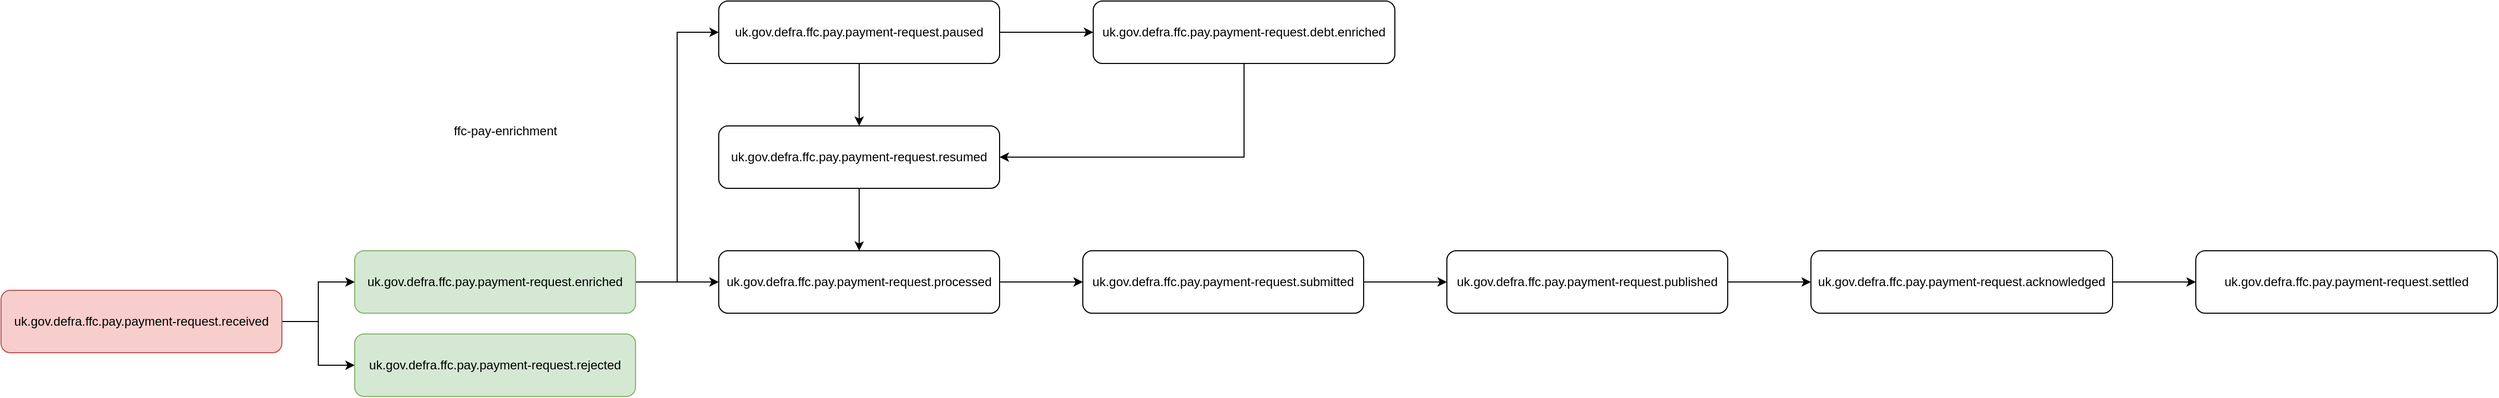 <mxfile version="20.8.20" type="github">
  <diagram name="Page-1" id="D2aRHz8PbQ4kBPc9BzQ8">
    <mxGraphModel dx="2877" dy="1116" grid="1" gridSize="10" guides="1" tooltips="1" connect="1" arrows="1" fold="1" page="1" pageScale="1" pageWidth="850" pageHeight="1100" math="0" shadow="0">
      <root>
        <mxCell id="0" />
        <mxCell id="1" parent="0" />
        <mxCell id="xI4F5Sk90rTfBBiXriHL-8" value="" style="edgeStyle=orthogonalEdgeStyle;rounded=0;orthogonalLoop=1;jettySize=auto;html=1;" edge="1" parent="1" source="xI4F5Sk90rTfBBiXriHL-1" target="xI4F5Sk90rTfBBiXriHL-7">
          <mxGeometry relative="1" as="geometry" />
        </mxCell>
        <mxCell id="xI4F5Sk90rTfBBiXriHL-16" style="edgeStyle=orthogonalEdgeStyle;rounded=0;orthogonalLoop=1;jettySize=auto;html=1;entryX=0;entryY=0.5;entryDx=0;entryDy=0;" edge="1" parent="1" source="xI4F5Sk90rTfBBiXriHL-1" target="xI4F5Sk90rTfBBiXriHL-15">
          <mxGeometry relative="1" as="geometry" />
        </mxCell>
        <mxCell id="xI4F5Sk90rTfBBiXriHL-1" value="uk.gov.defra.ffc.pay.payment-request.enriched" style="rounded=1;whiteSpace=wrap;html=1;fillColor=#d5e8d4;strokeColor=#82b366;" vertex="1" parent="1">
          <mxGeometry x="80" y="320" width="270" height="60" as="geometry" />
        </mxCell>
        <mxCell id="xI4F5Sk90rTfBBiXriHL-2" value="uk.gov.defra.ffc.pay.payment-request.rejected" style="rounded=1;whiteSpace=wrap;html=1;fillColor=#d5e8d4;strokeColor=#82b366;" vertex="1" parent="1">
          <mxGeometry x="80" y="400" width="270" height="60" as="geometry" />
        </mxCell>
        <mxCell id="xI4F5Sk90rTfBBiXriHL-5" style="edgeStyle=orthogonalEdgeStyle;rounded=0;orthogonalLoop=1;jettySize=auto;html=1;entryX=0;entryY=0.5;entryDx=0;entryDy=0;" edge="1" parent="1" source="xI4F5Sk90rTfBBiXriHL-3" target="xI4F5Sk90rTfBBiXriHL-1">
          <mxGeometry relative="1" as="geometry" />
        </mxCell>
        <mxCell id="xI4F5Sk90rTfBBiXriHL-6" style="edgeStyle=orthogonalEdgeStyle;rounded=0;orthogonalLoop=1;jettySize=auto;html=1;entryX=0;entryY=0.5;entryDx=0;entryDy=0;" edge="1" parent="1" source="xI4F5Sk90rTfBBiXriHL-3" target="xI4F5Sk90rTfBBiXriHL-2">
          <mxGeometry relative="1" as="geometry" />
        </mxCell>
        <mxCell id="xI4F5Sk90rTfBBiXriHL-3" value="uk.gov.defra.ffc.pay.payment-request.received" style="rounded=1;whiteSpace=wrap;html=1;fillColor=#f8cecc;strokeColor=#b85450;" vertex="1" parent="1">
          <mxGeometry x="-260" y="358" width="270" height="60" as="geometry" />
        </mxCell>
        <mxCell id="xI4F5Sk90rTfBBiXriHL-4" value="ffc-pay-enrichment" style="text;html=1;strokeColor=none;fillColor=none;align=center;verticalAlign=middle;whiteSpace=wrap;rounded=0;" vertex="1" parent="1">
          <mxGeometry x="160" y="190" width="130" height="30" as="geometry" />
        </mxCell>
        <mxCell id="xI4F5Sk90rTfBBiXriHL-10" value="" style="edgeStyle=orthogonalEdgeStyle;rounded=0;orthogonalLoop=1;jettySize=auto;html=1;" edge="1" parent="1" source="xI4F5Sk90rTfBBiXriHL-7" target="xI4F5Sk90rTfBBiXriHL-9">
          <mxGeometry relative="1" as="geometry" />
        </mxCell>
        <mxCell id="xI4F5Sk90rTfBBiXriHL-7" value="uk.gov.defra.ffc.pay.payment-request.processed" style="rounded=1;whiteSpace=wrap;html=1;fillColor=#d5e8d4;strokeColor=#82b366;" vertex="1" parent="1">
          <mxGeometry x="430" y="320" width="270" height="60" as="geometry" />
        </mxCell>
        <mxCell id="xI4F5Sk90rTfBBiXriHL-12" value="" style="edgeStyle=orthogonalEdgeStyle;rounded=0;orthogonalLoop=1;jettySize=auto;html=1;" edge="1" parent="1" source="xI4F5Sk90rTfBBiXriHL-9" target="xI4F5Sk90rTfBBiXriHL-11">
          <mxGeometry relative="1" as="geometry" />
        </mxCell>
        <mxCell id="xI4F5Sk90rTfBBiXriHL-9" value="uk.gov.defra.ffc.pay.payment-request.submitted" style="rounded=1;whiteSpace=wrap;html=1;fillColor=#d5e8d4;strokeColor=#82b366;" vertex="1" parent="1">
          <mxGeometry x="780" y="320" width="270" height="60" as="geometry" />
        </mxCell>
        <mxCell id="xI4F5Sk90rTfBBiXriHL-21" value="" style="edgeStyle=orthogonalEdgeStyle;rounded=0;orthogonalLoop=1;jettySize=auto;html=1;" edge="1" parent="1" source="xI4F5Sk90rTfBBiXriHL-11" target="xI4F5Sk90rTfBBiXriHL-20">
          <mxGeometry relative="1" as="geometry" />
        </mxCell>
        <mxCell id="xI4F5Sk90rTfBBiXriHL-11" value="uk.gov.defra.ffc.pay.payment-request.published" style="rounded=1;whiteSpace=wrap;html=1;fillColor=#d5e8d4;strokeColor=#82b366;" vertex="1" parent="1">
          <mxGeometry x="1130" y="320" width="270" height="60" as="geometry" />
        </mxCell>
        <mxCell id="xI4F5Sk90rTfBBiXriHL-18" style="edgeStyle=orthogonalEdgeStyle;rounded=0;orthogonalLoop=1;jettySize=auto;html=1;" edge="1" parent="1" source="xI4F5Sk90rTfBBiXriHL-14" target="xI4F5Sk90rTfBBiXriHL-7">
          <mxGeometry relative="1" as="geometry" />
        </mxCell>
        <mxCell id="xI4F5Sk90rTfBBiXriHL-14" value="uk.gov.defra.ffc.pay.payment-request.resumed" style="rounded=1;whiteSpace=wrap;html=1;fillColor=#d5e8d4;strokeColor=#82b366;" vertex="1" parent="1">
          <mxGeometry x="430" y="200" width="270" height="60" as="geometry" />
        </mxCell>
        <mxCell id="xI4F5Sk90rTfBBiXriHL-17" style="edgeStyle=orthogonalEdgeStyle;rounded=0;orthogonalLoop=1;jettySize=auto;html=1;" edge="1" parent="1" source="xI4F5Sk90rTfBBiXriHL-15" target="xI4F5Sk90rTfBBiXriHL-14">
          <mxGeometry relative="1" as="geometry" />
        </mxCell>
        <mxCell id="xI4F5Sk90rTfBBiXriHL-25" value="" style="edgeStyle=orthogonalEdgeStyle;rounded=0;orthogonalLoop=1;jettySize=auto;html=1;" edge="1" parent="1" source="xI4F5Sk90rTfBBiXriHL-15" target="xI4F5Sk90rTfBBiXriHL-24">
          <mxGeometry relative="1" as="geometry" />
        </mxCell>
        <mxCell id="xI4F5Sk90rTfBBiXriHL-15" value="uk.gov.defra.ffc.pay.payment-request.paused" style="rounded=1;whiteSpace=wrap;html=1;fillColor=#d5e8d4;strokeColor=#82b366;" vertex="1" parent="1">
          <mxGeometry x="430" y="80" width="270" height="60" as="geometry" />
        </mxCell>
        <mxCell id="xI4F5Sk90rTfBBiXriHL-23" value="" style="edgeStyle=orthogonalEdgeStyle;rounded=0;orthogonalLoop=1;jettySize=auto;html=1;" edge="1" parent="1" source="xI4F5Sk90rTfBBiXriHL-20" target="xI4F5Sk90rTfBBiXriHL-22">
          <mxGeometry relative="1" as="geometry" />
        </mxCell>
        <mxCell id="xI4F5Sk90rTfBBiXriHL-20" value="uk.gov.defra.ffc.pay.payment-request.acknowledged" style="rounded=1;whiteSpace=wrap;html=1;" vertex="1" parent="1">
          <mxGeometry x="1480" y="320" width="290" height="60" as="geometry" />
        </mxCell>
        <mxCell id="xI4F5Sk90rTfBBiXriHL-22" value="uk.gov.defra.ffc.pay.payment-request.settled" style="rounded=1;whiteSpace=wrap;html=1;" vertex="1" parent="1">
          <mxGeometry x="1850" y="320" width="290" height="60" as="geometry" />
        </mxCell>
        <mxCell id="xI4F5Sk90rTfBBiXriHL-26" style="edgeStyle=orthogonalEdgeStyle;rounded=0;orthogonalLoop=1;jettySize=auto;html=1;entryX=1;entryY=0.5;entryDx=0;entryDy=0;" edge="1" parent="1" source="xI4F5Sk90rTfBBiXriHL-24" target="xI4F5Sk90rTfBBiXriHL-14">
          <mxGeometry relative="1" as="geometry">
            <Array as="points">
              <mxPoint x="935" y="230" />
            </Array>
          </mxGeometry>
        </mxCell>
        <mxCell id="xI4F5Sk90rTfBBiXriHL-24" value="uk.gov.defra.ffc.pay.payment-request.debt.enriched" style="rounded=1;whiteSpace=wrap;html=1;fillColor=#d5e8d4;strokeColor=#82b366;" vertex="1" parent="1">
          <mxGeometry x="790" y="80" width="290" height="60" as="geometry" />
        </mxCell>
        <mxCell id="xI4F5Sk90rTfBBiXriHL-27" value="uk.gov.defra.ffc.pay.payment-request.processed" style="rounded=1;whiteSpace=wrap;html=1;" vertex="1" parent="1">
          <mxGeometry x="430" y="320" width="270" height="60" as="geometry" />
        </mxCell>
        <mxCell id="xI4F5Sk90rTfBBiXriHL-28" value="uk.gov.defra.ffc.pay.payment-request.resumed" style="rounded=1;whiteSpace=wrap;html=1;" vertex="1" parent="1">
          <mxGeometry x="430" y="200" width="270" height="60" as="geometry" />
        </mxCell>
        <mxCell id="xI4F5Sk90rTfBBiXriHL-29" value="uk.gov.defra.ffc.pay.payment-request.paused" style="rounded=1;whiteSpace=wrap;html=1;" vertex="1" parent="1">
          <mxGeometry x="430" y="80" width="270" height="60" as="geometry" />
        </mxCell>
        <mxCell id="xI4F5Sk90rTfBBiXriHL-30" value="uk.gov.defra.ffc.pay.payment-request.debt.enriched" style="rounded=1;whiteSpace=wrap;html=1;" vertex="1" parent="1">
          <mxGeometry x="790" y="80" width="290" height="60" as="geometry" />
        </mxCell>
        <mxCell id="xI4F5Sk90rTfBBiXriHL-31" value="uk.gov.defra.ffc.pay.payment-request.submitted" style="rounded=1;whiteSpace=wrap;html=1;" vertex="1" parent="1">
          <mxGeometry x="780" y="320" width="270" height="60" as="geometry" />
        </mxCell>
        <mxCell id="xI4F5Sk90rTfBBiXriHL-32" value="uk.gov.defra.ffc.pay.payment-request.published" style="rounded=1;whiteSpace=wrap;html=1;" vertex="1" parent="1">
          <mxGeometry x="1130" y="320" width="270" height="60" as="geometry" />
        </mxCell>
      </root>
    </mxGraphModel>
  </diagram>
</mxfile>
